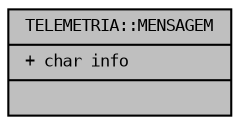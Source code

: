 digraph "TELEMETRIA::MENSAGEM"
{
 // LATEX_PDF_SIZE
  bgcolor="transparent";
  edge [fontname="DejaVuSansMono",fontsize="8",labelfontname="DejaVuSansMono",labelfontsize="8"];
  node [fontname="DejaVuSansMono",fontsize="8",shape=record];
  Node1 [label="{TELEMETRIA::MENSAGEM\n|+ char info\l|}",height=0.2,width=0.4,color="black", fillcolor="grey75", style="filled", fontcolor="black",tooltip="Mensagem de texto para envio."];
}
